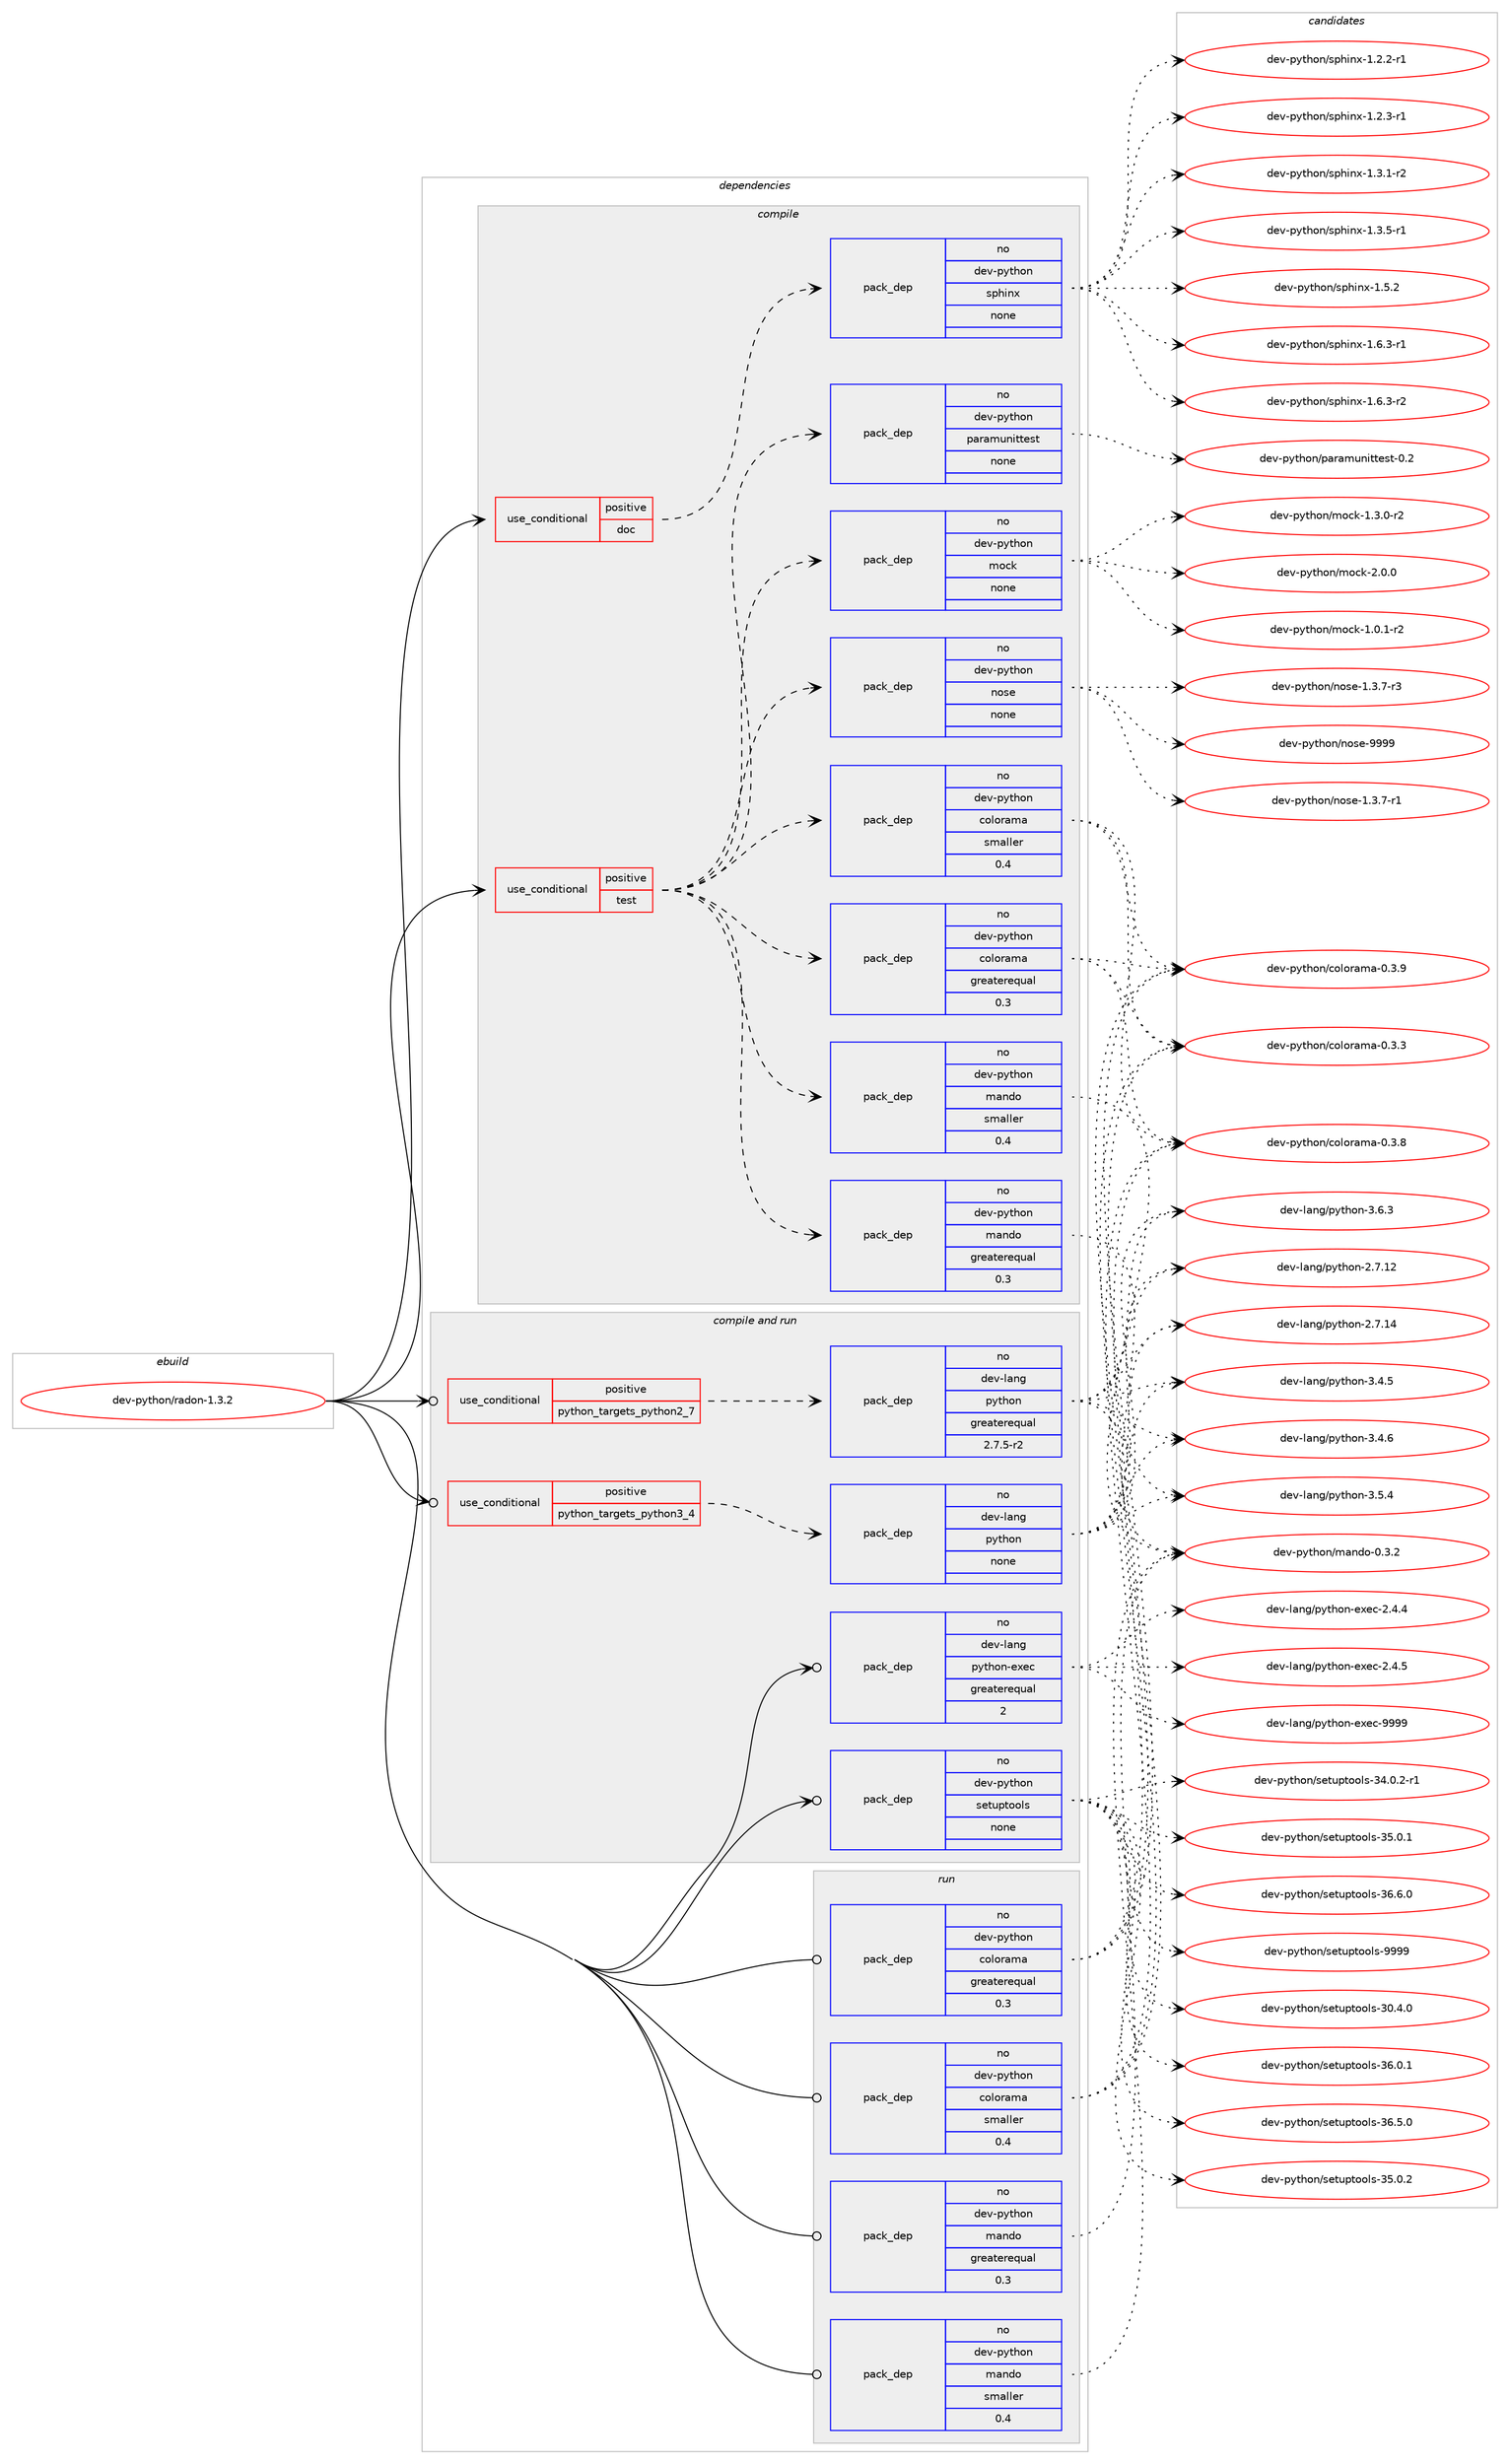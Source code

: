 digraph prolog {

# *************
# Graph options
# *************

newrank=true;
concentrate=true;
compound=true;
graph [rankdir=LR,fontname=Helvetica,fontsize=10,ranksep=1.5];#, ranksep=2.5, nodesep=0.2];
edge  [arrowhead=vee];
node  [fontname=Helvetica,fontsize=10];

# **********
# The ebuild
# **********

subgraph cluster_leftcol {
color=gray;
rank=same;
label=<<i>ebuild</i>>;
id [label="dev-python/radon-1.3.2", color=red, width=4, href="../dev-python/radon-1.3.2.svg"];
}

# ****************
# The dependencies
# ****************

subgraph cluster_midcol {
color=gray;
label=<<i>dependencies</i>>;
subgraph cluster_compile {
fillcolor="#eeeeee";
style=filled;
label=<<i>compile</i>>;
subgraph cond40728 {
dependency184540 [label=<<TABLE BORDER="0" CELLBORDER="1" CELLSPACING="0" CELLPADDING="4"><TR><TD ROWSPAN="3" CELLPADDING="10">use_conditional</TD></TR><TR><TD>positive</TD></TR><TR><TD>doc</TD></TR></TABLE>>, shape=none, color=red];
subgraph pack139861 {
dependency184541 [label=<<TABLE BORDER="0" CELLBORDER="1" CELLSPACING="0" CELLPADDING="4" WIDTH="220"><TR><TD ROWSPAN="6" CELLPADDING="30">pack_dep</TD></TR><TR><TD WIDTH="110">no</TD></TR><TR><TD>dev-python</TD></TR><TR><TD>sphinx</TD></TR><TR><TD>none</TD></TR><TR><TD></TD></TR></TABLE>>, shape=none, color=blue];
}
dependency184540:e -> dependency184541:w [weight=20,style="dashed",arrowhead="vee"];
}
id:e -> dependency184540:w [weight=20,style="solid",arrowhead="vee"];
subgraph cond40729 {
dependency184542 [label=<<TABLE BORDER="0" CELLBORDER="1" CELLSPACING="0" CELLPADDING="4"><TR><TD ROWSPAN="3" CELLPADDING="10">use_conditional</TD></TR><TR><TD>positive</TD></TR><TR><TD>test</TD></TR></TABLE>>, shape=none, color=red];
subgraph pack139862 {
dependency184543 [label=<<TABLE BORDER="0" CELLBORDER="1" CELLSPACING="0" CELLPADDING="4" WIDTH="220"><TR><TD ROWSPAN="6" CELLPADDING="30">pack_dep</TD></TR><TR><TD WIDTH="110">no</TD></TR><TR><TD>dev-python</TD></TR><TR><TD>colorama</TD></TR><TR><TD>greaterequal</TD></TR><TR><TD>0.3</TD></TR></TABLE>>, shape=none, color=blue];
}
dependency184542:e -> dependency184543:w [weight=20,style="dashed",arrowhead="vee"];
subgraph pack139863 {
dependency184544 [label=<<TABLE BORDER="0" CELLBORDER="1" CELLSPACING="0" CELLPADDING="4" WIDTH="220"><TR><TD ROWSPAN="6" CELLPADDING="30">pack_dep</TD></TR><TR><TD WIDTH="110">no</TD></TR><TR><TD>dev-python</TD></TR><TR><TD>colorama</TD></TR><TR><TD>smaller</TD></TR><TR><TD>0.4</TD></TR></TABLE>>, shape=none, color=blue];
}
dependency184542:e -> dependency184544:w [weight=20,style="dashed",arrowhead="vee"];
subgraph pack139864 {
dependency184545 [label=<<TABLE BORDER="0" CELLBORDER="1" CELLSPACING="0" CELLPADDING="4" WIDTH="220"><TR><TD ROWSPAN="6" CELLPADDING="30">pack_dep</TD></TR><TR><TD WIDTH="110">no</TD></TR><TR><TD>dev-python</TD></TR><TR><TD>mando</TD></TR><TR><TD>greaterequal</TD></TR><TR><TD>0.3</TD></TR></TABLE>>, shape=none, color=blue];
}
dependency184542:e -> dependency184545:w [weight=20,style="dashed",arrowhead="vee"];
subgraph pack139865 {
dependency184546 [label=<<TABLE BORDER="0" CELLBORDER="1" CELLSPACING="0" CELLPADDING="4" WIDTH="220"><TR><TD ROWSPAN="6" CELLPADDING="30">pack_dep</TD></TR><TR><TD WIDTH="110">no</TD></TR><TR><TD>dev-python</TD></TR><TR><TD>mando</TD></TR><TR><TD>smaller</TD></TR><TR><TD>0.4</TD></TR></TABLE>>, shape=none, color=blue];
}
dependency184542:e -> dependency184546:w [weight=20,style="dashed",arrowhead="vee"];
subgraph pack139866 {
dependency184547 [label=<<TABLE BORDER="0" CELLBORDER="1" CELLSPACING="0" CELLPADDING="4" WIDTH="220"><TR><TD ROWSPAN="6" CELLPADDING="30">pack_dep</TD></TR><TR><TD WIDTH="110">no</TD></TR><TR><TD>dev-python</TD></TR><TR><TD>nose</TD></TR><TR><TD>none</TD></TR><TR><TD></TD></TR></TABLE>>, shape=none, color=blue];
}
dependency184542:e -> dependency184547:w [weight=20,style="dashed",arrowhead="vee"];
subgraph pack139867 {
dependency184548 [label=<<TABLE BORDER="0" CELLBORDER="1" CELLSPACING="0" CELLPADDING="4" WIDTH="220"><TR><TD ROWSPAN="6" CELLPADDING="30">pack_dep</TD></TR><TR><TD WIDTH="110">no</TD></TR><TR><TD>dev-python</TD></TR><TR><TD>mock</TD></TR><TR><TD>none</TD></TR><TR><TD></TD></TR></TABLE>>, shape=none, color=blue];
}
dependency184542:e -> dependency184548:w [weight=20,style="dashed",arrowhead="vee"];
subgraph pack139868 {
dependency184549 [label=<<TABLE BORDER="0" CELLBORDER="1" CELLSPACING="0" CELLPADDING="4" WIDTH="220"><TR><TD ROWSPAN="6" CELLPADDING="30">pack_dep</TD></TR><TR><TD WIDTH="110">no</TD></TR><TR><TD>dev-python</TD></TR><TR><TD>paramunittest</TD></TR><TR><TD>none</TD></TR><TR><TD></TD></TR></TABLE>>, shape=none, color=blue];
}
dependency184542:e -> dependency184549:w [weight=20,style="dashed",arrowhead="vee"];
}
id:e -> dependency184542:w [weight=20,style="solid",arrowhead="vee"];
}
subgraph cluster_compileandrun {
fillcolor="#eeeeee";
style=filled;
label=<<i>compile and run</i>>;
subgraph cond40730 {
dependency184550 [label=<<TABLE BORDER="0" CELLBORDER="1" CELLSPACING="0" CELLPADDING="4"><TR><TD ROWSPAN="3" CELLPADDING="10">use_conditional</TD></TR><TR><TD>positive</TD></TR><TR><TD>python_targets_python2_7</TD></TR></TABLE>>, shape=none, color=red];
subgraph pack139869 {
dependency184551 [label=<<TABLE BORDER="0" CELLBORDER="1" CELLSPACING="0" CELLPADDING="4" WIDTH="220"><TR><TD ROWSPAN="6" CELLPADDING="30">pack_dep</TD></TR><TR><TD WIDTH="110">no</TD></TR><TR><TD>dev-lang</TD></TR><TR><TD>python</TD></TR><TR><TD>greaterequal</TD></TR><TR><TD>2.7.5-r2</TD></TR></TABLE>>, shape=none, color=blue];
}
dependency184550:e -> dependency184551:w [weight=20,style="dashed",arrowhead="vee"];
}
id:e -> dependency184550:w [weight=20,style="solid",arrowhead="odotvee"];
subgraph cond40731 {
dependency184552 [label=<<TABLE BORDER="0" CELLBORDER="1" CELLSPACING="0" CELLPADDING="4"><TR><TD ROWSPAN="3" CELLPADDING="10">use_conditional</TD></TR><TR><TD>positive</TD></TR><TR><TD>python_targets_python3_4</TD></TR></TABLE>>, shape=none, color=red];
subgraph pack139870 {
dependency184553 [label=<<TABLE BORDER="0" CELLBORDER="1" CELLSPACING="0" CELLPADDING="4" WIDTH="220"><TR><TD ROWSPAN="6" CELLPADDING="30">pack_dep</TD></TR><TR><TD WIDTH="110">no</TD></TR><TR><TD>dev-lang</TD></TR><TR><TD>python</TD></TR><TR><TD>none</TD></TR><TR><TD></TD></TR></TABLE>>, shape=none, color=blue];
}
dependency184552:e -> dependency184553:w [weight=20,style="dashed",arrowhead="vee"];
}
id:e -> dependency184552:w [weight=20,style="solid",arrowhead="odotvee"];
subgraph pack139871 {
dependency184554 [label=<<TABLE BORDER="0" CELLBORDER="1" CELLSPACING="0" CELLPADDING="4" WIDTH="220"><TR><TD ROWSPAN="6" CELLPADDING="30">pack_dep</TD></TR><TR><TD WIDTH="110">no</TD></TR><TR><TD>dev-lang</TD></TR><TR><TD>python-exec</TD></TR><TR><TD>greaterequal</TD></TR><TR><TD>2</TD></TR></TABLE>>, shape=none, color=blue];
}
id:e -> dependency184554:w [weight=20,style="solid",arrowhead="odotvee"];
subgraph pack139872 {
dependency184555 [label=<<TABLE BORDER="0" CELLBORDER="1" CELLSPACING="0" CELLPADDING="4" WIDTH="220"><TR><TD ROWSPAN="6" CELLPADDING="30">pack_dep</TD></TR><TR><TD WIDTH="110">no</TD></TR><TR><TD>dev-python</TD></TR><TR><TD>setuptools</TD></TR><TR><TD>none</TD></TR><TR><TD></TD></TR></TABLE>>, shape=none, color=blue];
}
id:e -> dependency184555:w [weight=20,style="solid",arrowhead="odotvee"];
}
subgraph cluster_run {
fillcolor="#eeeeee";
style=filled;
label=<<i>run</i>>;
subgraph pack139873 {
dependency184556 [label=<<TABLE BORDER="0" CELLBORDER="1" CELLSPACING="0" CELLPADDING="4" WIDTH="220"><TR><TD ROWSPAN="6" CELLPADDING="30">pack_dep</TD></TR><TR><TD WIDTH="110">no</TD></TR><TR><TD>dev-python</TD></TR><TR><TD>colorama</TD></TR><TR><TD>greaterequal</TD></TR><TR><TD>0.3</TD></TR></TABLE>>, shape=none, color=blue];
}
id:e -> dependency184556:w [weight=20,style="solid",arrowhead="odot"];
subgraph pack139874 {
dependency184557 [label=<<TABLE BORDER="0" CELLBORDER="1" CELLSPACING="0" CELLPADDING="4" WIDTH="220"><TR><TD ROWSPAN="6" CELLPADDING="30">pack_dep</TD></TR><TR><TD WIDTH="110">no</TD></TR><TR><TD>dev-python</TD></TR><TR><TD>colorama</TD></TR><TR><TD>smaller</TD></TR><TR><TD>0.4</TD></TR></TABLE>>, shape=none, color=blue];
}
id:e -> dependency184557:w [weight=20,style="solid",arrowhead="odot"];
subgraph pack139875 {
dependency184558 [label=<<TABLE BORDER="0" CELLBORDER="1" CELLSPACING="0" CELLPADDING="4" WIDTH="220"><TR><TD ROWSPAN="6" CELLPADDING="30">pack_dep</TD></TR><TR><TD WIDTH="110">no</TD></TR><TR><TD>dev-python</TD></TR><TR><TD>mando</TD></TR><TR><TD>greaterequal</TD></TR><TR><TD>0.3</TD></TR></TABLE>>, shape=none, color=blue];
}
id:e -> dependency184558:w [weight=20,style="solid",arrowhead="odot"];
subgraph pack139876 {
dependency184559 [label=<<TABLE BORDER="0" CELLBORDER="1" CELLSPACING="0" CELLPADDING="4" WIDTH="220"><TR><TD ROWSPAN="6" CELLPADDING="30">pack_dep</TD></TR><TR><TD WIDTH="110">no</TD></TR><TR><TD>dev-python</TD></TR><TR><TD>mando</TD></TR><TR><TD>smaller</TD></TR><TR><TD>0.4</TD></TR></TABLE>>, shape=none, color=blue];
}
id:e -> dependency184559:w [weight=20,style="solid",arrowhead="odot"];
}
}

# **************
# The candidates
# **************

subgraph cluster_choices {
rank=same;
color=gray;
label=<<i>candidates</i>>;

subgraph choice139861 {
color=black;
nodesep=1;
choice10010111845112121116104111110471151121041051101204549465046504511449 [label="dev-python/sphinx-1.2.2-r1", color=red, width=4,href="../dev-python/sphinx-1.2.2-r1.svg"];
choice10010111845112121116104111110471151121041051101204549465046514511449 [label="dev-python/sphinx-1.2.3-r1", color=red, width=4,href="../dev-python/sphinx-1.2.3-r1.svg"];
choice10010111845112121116104111110471151121041051101204549465146494511450 [label="dev-python/sphinx-1.3.1-r2", color=red, width=4,href="../dev-python/sphinx-1.3.1-r2.svg"];
choice10010111845112121116104111110471151121041051101204549465146534511449 [label="dev-python/sphinx-1.3.5-r1", color=red, width=4,href="../dev-python/sphinx-1.3.5-r1.svg"];
choice1001011184511212111610411111047115112104105110120454946534650 [label="dev-python/sphinx-1.5.2", color=red, width=4,href="../dev-python/sphinx-1.5.2.svg"];
choice10010111845112121116104111110471151121041051101204549465446514511449 [label="dev-python/sphinx-1.6.3-r1", color=red, width=4,href="../dev-python/sphinx-1.6.3-r1.svg"];
choice10010111845112121116104111110471151121041051101204549465446514511450 [label="dev-python/sphinx-1.6.3-r2", color=red, width=4,href="../dev-python/sphinx-1.6.3-r2.svg"];
dependency184541:e -> choice10010111845112121116104111110471151121041051101204549465046504511449:w [style=dotted,weight="100"];
dependency184541:e -> choice10010111845112121116104111110471151121041051101204549465046514511449:w [style=dotted,weight="100"];
dependency184541:e -> choice10010111845112121116104111110471151121041051101204549465146494511450:w [style=dotted,weight="100"];
dependency184541:e -> choice10010111845112121116104111110471151121041051101204549465146534511449:w [style=dotted,weight="100"];
dependency184541:e -> choice1001011184511212111610411111047115112104105110120454946534650:w [style=dotted,weight="100"];
dependency184541:e -> choice10010111845112121116104111110471151121041051101204549465446514511449:w [style=dotted,weight="100"];
dependency184541:e -> choice10010111845112121116104111110471151121041051101204549465446514511450:w [style=dotted,weight="100"];
}
subgraph choice139862 {
color=black;
nodesep=1;
choice1001011184511212111610411111047991111081111149710997454846514651 [label="dev-python/colorama-0.3.3", color=red, width=4,href="../dev-python/colorama-0.3.3.svg"];
choice1001011184511212111610411111047991111081111149710997454846514656 [label="dev-python/colorama-0.3.8", color=red, width=4,href="../dev-python/colorama-0.3.8.svg"];
choice1001011184511212111610411111047991111081111149710997454846514657 [label="dev-python/colorama-0.3.9", color=red, width=4,href="../dev-python/colorama-0.3.9.svg"];
dependency184543:e -> choice1001011184511212111610411111047991111081111149710997454846514651:w [style=dotted,weight="100"];
dependency184543:e -> choice1001011184511212111610411111047991111081111149710997454846514656:w [style=dotted,weight="100"];
dependency184543:e -> choice1001011184511212111610411111047991111081111149710997454846514657:w [style=dotted,weight="100"];
}
subgraph choice139863 {
color=black;
nodesep=1;
choice1001011184511212111610411111047991111081111149710997454846514651 [label="dev-python/colorama-0.3.3", color=red, width=4,href="../dev-python/colorama-0.3.3.svg"];
choice1001011184511212111610411111047991111081111149710997454846514656 [label="dev-python/colorama-0.3.8", color=red, width=4,href="../dev-python/colorama-0.3.8.svg"];
choice1001011184511212111610411111047991111081111149710997454846514657 [label="dev-python/colorama-0.3.9", color=red, width=4,href="../dev-python/colorama-0.3.9.svg"];
dependency184544:e -> choice1001011184511212111610411111047991111081111149710997454846514651:w [style=dotted,weight="100"];
dependency184544:e -> choice1001011184511212111610411111047991111081111149710997454846514656:w [style=dotted,weight="100"];
dependency184544:e -> choice1001011184511212111610411111047991111081111149710997454846514657:w [style=dotted,weight="100"];
}
subgraph choice139864 {
color=black;
nodesep=1;
choice100101118451121211161041111104710997110100111454846514650 [label="dev-python/mando-0.3.2", color=red, width=4,href="../dev-python/mando-0.3.2.svg"];
dependency184545:e -> choice100101118451121211161041111104710997110100111454846514650:w [style=dotted,weight="100"];
}
subgraph choice139865 {
color=black;
nodesep=1;
choice100101118451121211161041111104710997110100111454846514650 [label="dev-python/mando-0.3.2", color=red, width=4,href="../dev-python/mando-0.3.2.svg"];
dependency184546:e -> choice100101118451121211161041111104710997110100111454846514650:w [style=dotted,weight="100"];
}
subgraph choice139866 {
color=black;
nodesep=1;
choice10010111845112121116104111110471101111151014549465146554511449 [label="dev-python/nose-1.3.7-r1", color=red, width=4,href="../dev-python/nose-1.3.7-r1.svg"];
choice10010111845112121116104111110471101111151014549465146554511451 [label="dev-python/nose-1.3.7-r3", color=red, width=4,href="../dev-python/nose-1.3.7-r3.svg"];
choice10010111845112121116104111110471101111151014557575757 [label="dev-python/nose-9999", color=red, width=4,href="../dev-python/nose-9999.svg"];
dependency184547:e -> choice10010111845112121116104111110471101111151014549465146554511449:w [style=dotted,weight="100"];
dependency184547:e -> choice10010111845112121116104111110471101111151014549465146554511451:w [style=dotted,weight="100"];
dependency184547:e -> choice10010111845112121116104111110471101111151014557575757:w [style=dotted,weight="100"];
}
subgraph choice139867 {
color=black;
nodesep=1;
choice1001011184511212111610411111047109111991074549464846494511450 [label="dev-python/mock-1.0.1-r2", color=red, width=4,href="../dev-python/mock-1.0.1-r2.svg"];
choice1001011184511212111610411111047109111991074549465146484511450 [label="dev-python/mock-1.3.0-r2", color=red, width=4,href="../dev-python/mock-1.3.0-r2.svg"];
choice100101118451121211161041111104710911199107455046484648 [label="dev-python/mock-2.0.0", color=red, width=4,href="../dev-python/mock-2.0.0.svg"];
dependency184548:e -> choice1001011184511212111610411111047109111991074549464846494511450:w [style=dotted,weight="100"];
dependency184548:e -> choice1001011184511212111610411111047109111991074549465146484511450:w [style=dotted,weight="100"];
dependency184548:e -> choice100101118451121211161041111104710911199107455046484648:w [style=dotted,weight="100"];
}
subgraph choice139868 {
color=black;
nodesep=1;
choice1001011184511212111610411111047112971149710911711010511611610111511645484650 [label="dev-python/paramunittest-0.2", color=red, width=4,href="../dev-python/paramunittest-0.2.svg"];
dependency184549:e -> choice1001011184511212111610411111047112971149710911711010511611610111511645484650:w [style=dotted,weight="100"];
}
subgraph choice139869 {
color=black;
nodesep=1;
choice10010111845108971101034711212111610411111045504655464950 [label="dev-lang/python-2.7.12", color=red, width=4,href="../dev-lang/python-2.7.12.svg"];
choice10010111845108971101034711212111610411111045504655464952 [label="dev-lang/python-2.7.14", color=red, width=4,href="../dev-lang/python-2.7.14.svg"];
choice100101118451089711010347112121116104111110455146524653 [label="dev-lang/python-3.4.5", color=red, width=4,href="../dev-lang/python-3.4.5.svg"];
choice100101118451089711010347112121116104111110455146524654 [label="dev-lang/python-3.4.6", color=red, width=4,href="../dev-lang/python-3.4.6.svg"];
choice100101118451089711010347112121116104111110455146534652 [label="dev-lang/python-3.5.4", color=red, width=4,href="../dev-lang/python-3.5.4.svg"];
choice100101118451089711010347112121116104111110455146544651 [label="dev-lang/python-3.6.3", color=red, width=4,href="../dev-lang/python-3.6.3.svg"];
dependency184551:e -> choice10010111845108971101034711212111610411111045504655464950:w [style=dotted,weight="100"];
dependency184551:e -> choice10010111845108971101034711212111610411111045504655464952:w [style=dotted,weight="100"];
dependency184551:e -> choice100101118451089711010347112121116104111110455146524653:w [style=dotted,weight="100"];
dependency184551:e -> choice100101118451089711010347112121116104111110455146524654:w [style=dotted,weight="100"];
dependency184551:e -> choice100101118451089711010347112121116104111110455146534652:w [style=dotted,weight="100"];
dependency184551:e -> choice100101118451089711010347112121116104111110455146544651:w [style=dotted,weight="100"];
}
subgraph choice139870 {
color=black;
nodesep=1;
choice10010111845108971101034711212111610411111045504655464950 [label="dev-lang/python-2.7.12", color=red, width=4,href="../dev-lang/python-2.7.12.svg"];
choice10010111845108971101034711212111610411111045504655464952 [label="dev-lang/python-2.7.14", color=red, width=4,href="../dev-lang/python-2.7.14.svg"];
choice100101118451089711010347112121116104111110455146524653 [label="dev-lang/python-3.4.5", color=red, width=4,href="../dev-lang/python-3.4.5.svg"];
choice100101118451089711010347112121116104111110455146524654 [label="dev-lang/python-3.4.6", color=red, width=4,href="../dev-lang/python-3.4.6.svg"];
choice100101118451089711010347112121116104111110455146534652 [label="dev-lang/python-3.5.4", color=red, width=4,href="../dev-lang/python-3.5.4.svg"];
choice100101118451089711010347112121116104111110455146544651 [label="dev-lang/python-3.6.3", color=red, width=4,href="../dev-lang/python-3.6.3.svg"];
dependency184553:e -> choice10010111845108971101034711212111610411111045504655464950:w [style=dotted,weight="100"];
dependency184553:e -> choice10010111845108971101034711212111610411111045504655464952:w [style=dotted,weight="100"];
dependency184553:e -> choice100101118451089711010347112121116104111110455146524653:w [style=dotted,weight="100"];
dependency184553:e -> choice100101118451089711010347112121116104111110455146524654:w [style=dotted,weight="100"];
dependency184553:e -> choice100101118451089711010347112121116104111110455146534652:w [style=dotted,weight="100"];
dependency184553:e -> choice100101118451089711010347112121116104111110455146544651:w [style=dotted,weight="100"];
}
subgraph choice139871 {
color=black;
nodesep=1;
choice1001011184510897110103471121211161041111104510112010199455046524652 [label="dev-lang/python-exec-2.4.4", color=red, width=4,href="../dev-lang/python-exec-2.4.4.svg"];
choice1001011184510897110103471121211161041111104510112010199455046524653 [label="dev-lang/python-exec-2.4.5", color=red, width=4,href="../dev-lang/python-exec-2.4.5.svg"];
choice10010111845108971101034711212111610411111045101120101994557575757 [label="dev-lang/python-exec-9999", color=red, width=4,href="../dev-lang/python-exec-9999.svg"];
dependency184554:e -> choice1001011184510897110103471121211161041111104510112010199455046524652:w [style=dotted,weight="100"];
dependency184554:e -> choice1001011184510897110103471121211161041111104510112010199455046524653:w [style=dotted,weight="100"];
dependency184554:e -> choice10010111845108971101034711212111610411111045101120101994557575757:w [style=dotted,weight="100"];
}
subgraph choice139872 {
color=black;
nodesep=1;
choice100101118451121211161041111104711510111611711211611111110811545514846524648 [label="dev-python/setuptools-30.4.0", color=red, width=4,href="../dev-python/setuptools-30.4.0.svg"];
choice1001011184511212111610411111047115101116117112116111111108115455152464846504511449 [label="dev-python/setuptools-34.0.2-r1", color=red, width=4,href="../dev-python/setuptools-34.0.2-r1.svg"];
choice100101118451121211161041111104711510111611711211611111110811545515346484649 [label="dev-python/setuptools-35.0.1", color=red, width=4,href="../dev-python/setuptools-35.0.1.svg"];
choice100101118451121211161041111104711510111611711211611111110811545515346484650 [label="dev-python/setuptools-35.0.2", color=red, width=4,href="../dev-python/setuptools-35.0.2.svg"];
choice100101118451121211161041111104711510111611711211611111110811545515446484649 [label="dev-python/setuptools-36.0.1", color=red, width=4,href="../dev-python/setuptools-36.0.1.svg"];
choice100101118451121211161041111104711510111611711211611111110811545515446534648 [label="dev-python/setuptools-36.5.0", color=red, width=4,href="../dev-python/setuptools-36.5.0.svg"];
choice100101118451121211161041111104711510111611711211611111110811545515446544648 [label="dev-python/setuptools-36.6.0", color=red, width=4,href="../dev-python/setuptools-36.6.0.svg"];
choice10010111845112121116104111110471151011161171121161111111081154557575757 [label="dev-python/setuptools-9999", color=red, width=4,href="../dev-python/setuptools-9999.svg"];
dependency184555:e -> choice100101118451121211161041111104711510111611711211611111110811545514846524648:w [style=dotted,weight="100"];
dependency184555:e -> choice1001011184511212111610411111047115101116117112116111111108115455152464846504511449:w [style=dotted,weight="100"];
dependency184555:e -> choice100101118451121211161041111104711510111611711211611111110811545515346484649:w [style=dotted,weight="100"];
dependency184555:e -> choice100101118451121211161041111104711510111611711211611111110811545515346484650:w [style=dotted,weight="100"];
dependency184555:e -> choice100101118451121211161041111104711510111611711211611111110811545515446484649:w [style=dotted,weight="100"];
dependency184555:e -> choice100101118451121211161041111104711510111611711211611111110811545515446534648:w [style=dotted,weight="100"];
dependency184555:e -> choice100101118451121211161041111104711510111611711211611111110811545515446544648:w [style=dotted,weight="100"];
dependency184555:e -> choice10010111845112121116104111110471151011161171121161111111081154557575757:w [style=dotted,weight="100"];
}
subgraph choice139873 {
color=black;
nodesep=1;
choice1001011184511212111610411111047991111081111149710997454846514651 [label="dev-python/colorama-0.3.3", color=red, width=4,href="../dev-python/colorama-0.3.3.svg"];
choice1001011184511212111610411111047991111081111149710997454846514656 [label="dev-python/colorama-0.3.8", color=red, width=4,href="../dev-python/colorama-0.3.8.svg"];
choice1001011184511212111610411111047991111081111149710997454846514657 [label="dev-python/colorama-0.3.9", color=red, width=4,href="../dev-python/colorama-0.3.9.svg"];
dependency184556:e -> choice1001011184511212111610411111047991111081111149710997454846514651:w [style=dotted,weight="100"];
dependency184556:e -> choice1001011184511212111610411111047991111081111149710997454846514656:w [style=dotted,weight="100"];
dependency184556:e -> choice1001011184511212111610411111047991111081111149710997454846514657:w [style=dotted,weight="100"];
}
subgraph choice139874 {
color=black;
nodesep=1;
choice1001011184511212111610411111047991111081111149710997454846514651 [label="dev-python/colorama-0.3.3", color=red, width=4,href="../dev-python/colorama-0.3.3.svg"];
choice1001011184511212111610411111047991111081111149710997454846514656 [label="dev-python/colorama-0.3.8", color=red, width=4,href="../dev-python/colorama-0.3.8.svg"];
choice1001011184511212111610411111047991111081111149710997454846514657 [label="dev-python/colorama-0.3.9", color=red, width=4,href="../dev-python/colorama-0.3.9.svg"];
dependency184557:e -> choice1001011184511212111610411111047991111081111149710997454846514651:w [style=dotted,weight="100"];
dependency184557:e -> choice1001011184511212111610411111047991111081111149710997454846514656:w [style=dotted,weight="100"];
dependency184557:e -> choice1001011184511212111610411111047991111081111149710997454846514657:w [style=dotted,weight="100"];
}
subgraph choice139875 {
color=black;
nodesep=1;
choice100101118451121211161041111104710997110100111454846514650 [label="dev-python/mando-0.3.2", color=red, width=4,href="../dev-python/mando-0.3.2.svg"];
dependency184558:e -> choice100101118451121211161041111104710997110100111454846514650:w [style=dotted,weight="100"];
}
subgraph choice139876 {
color=black;
nodesep=1;
choice100101118451121211161041111104710997110100111454846514650 [label="dev-python/mando-0.3.2", color=red, width=4,href="../dev-python/mando-0.3.2.svg"];
dependency184559:e -> choice100101118451121211161041111104710997110100111454846514650:w [style=dotted,weight="100"];
}
}

}
